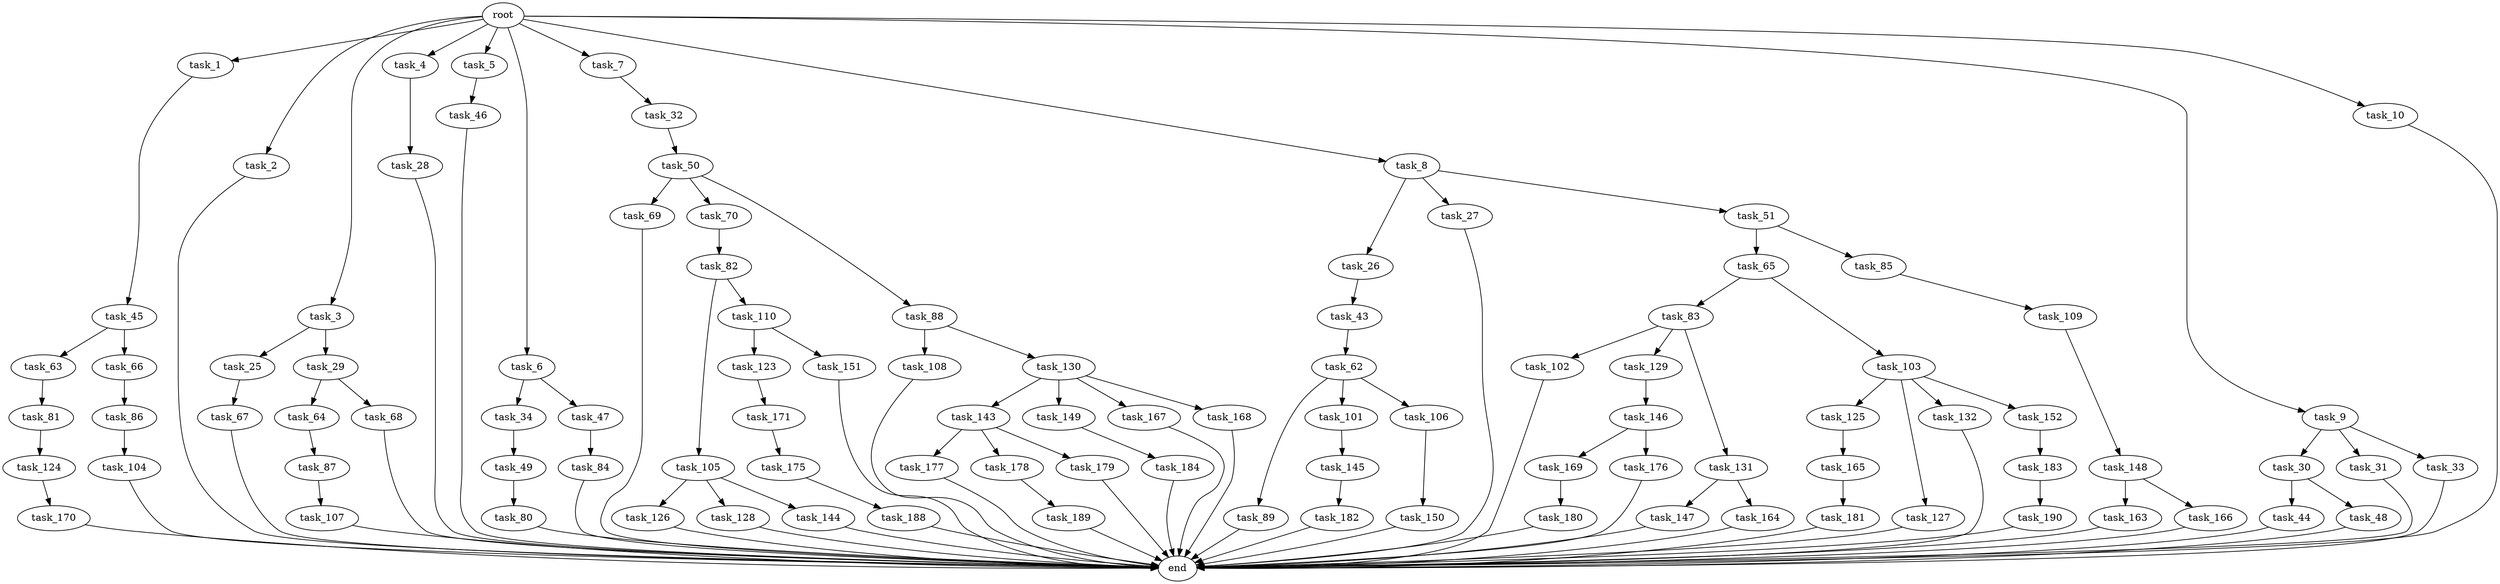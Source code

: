 digraph G {
  root [size="0.000000"];
  task_1 [size="10.240000"];
  task_2 [size="10.240000"];
  task_3 [size="10.240000"];
  task_4 [size="10.240000"];
  task_5 [size="10.240000"];
  task_6 [size="10.240000"];
  task_7 [size="10.240000"];
  task_8 [size="10.240000"];
  task_9 [size="10.240000"];
  task_10 [size="10.240000"];
  task_25 [size="5497558138.880000"];
  task_26 [size="8589934592.000000"];
  task_27 [size="8589934592.000000"];
  task_28 [size="2147483648.000000"];
  task_29 [size="5497558138.880000"];
  task_30 [size="773094113.280000"];
  task_31 [size="773094113.280000"];
  task_32 [size="2147483648.000000"];
  task_33 [size="773094113.280000"];
  task_34 [size="3092376453.120000"];
  task_43 [size="343597383.680000"];
  task_44 [size="773094113.280000"];
  task_45 [size="5497558138.880000"];
  task_46 [size="3092376453.120000"];
  task_47 [size="3092376453.120000"];
  task_48 [size="773094113.280000"];
  task_49 [size="4209067950.080000"];
  task_50 [size="2147483648.000000"];
  task_51 [size="8589934592.000000"];
  task_62 [size="1374389534.720000"];
  task_63 [size="4209067950.080000"];
  task_64 [size="1374389534.720000"];
  task_65 [size="4209067950.080000"];
  task_66 [size="4209067950.080000"];
  task_67 [size="343597383.680000"];
  task_68 [size="1374389534.720000"];
  task_69 [size="3092376453.120000"];
  task_70 [size="3092376453.120000"];
  task_80 [size="6957847019.520000"];
  task_81 [size="343597383.680000"];
  task_82 [size="343597383.680000"];
  task_83 [size="5497558138.880000"];
  task_84 [size="773094113.280000"];
  task_85 [size="4209067950.080000"];
  task_86 [size="2147483648.000000"];
  task_87 [size="343597383.680000"];
  task_88 [size="3092376453.120000"];
  task_89 [size="1374389534.720000"];
  task_101 [size="1374389534.720000"];
  task_102 [size="4209067950.080000"];
  task_103 [size="5497558138.880000"];
  task_104 [size="2147483648.000000"];
  task_105 [size="6957847019.520000"];
  task_106 [size="1374389534.720000"];
  task_107 [size="3092376453.120000"];
  task_108 [size="8589934592.000000"];
  task_109 [size="8589934592.000000"];
  task_110 [size="6957847019.520000"];
  task_123 [size="1374389534.720000"];
  task_124 [size="5497558138.880000"];
  task_125 [size="5497558138.880000"];
  task_126 [size="4209067950.080000"];
  task_127 [size="5497558138.880000"];
  task_128 [size="4209067950.080000"];
  task_129 [size="4209067950.080000"];
  task_130 [size="8589934592.000000"];
  task_131 [size="4209067950.080000"];
  task_132 [size="5497558138.880000"];
  task_143 [size="773094113.280000"];
  task_144 [size="4209067950.080000"];
  task_145 [size="2147483648.000000"];
  task_146 [size="2147483648.000000"];
  task_147 [size="3092376453.120000"];
  task_148 [size="2147483648.000000"];
  task_149 [size="773094113.280000"];
  task_150 [size="5497558138.880000"];
  task_151 [size="1374389534.720000"];
  task_152 [size="5497558138.880000"];
  task_163 [size="343597383.680000"];
  task_164 [size="3092376453.120000"];
  task_165 [size="773094113.280000"];
  task_166 [size="343597383.680000"];
  task_167 [size="773094113.280000"];
  task_168 [size="773094113.280000"];
  task_169 [size="5497558138.880000"];
  task_170 [size="6957847019.520000"];
  task_171 [size="1374389534.720000"];
  task_175 [size="1374389534.720000"];
  task_176 [size="5497558138.880000"];
  task_177 [size="4209067950.080000"];
  task_178 [size="4209067950.080000"];
  task_179 [size="4209067950.080000"];
  task_180 [size="6957847019.520000"];
  task_181 [size="3092376453.120000"];
  task_182 [size="5497558138.880000"];
  task_183 [size="773094113.280000"];
  task_184 [size="773094113.280000"];
  task_188 [size="5497558138.880000"];
  task_189 [size="343597383.680000"];
  task_190 [size="773094113.280000"];
  end [size="0.000000"];

  root -> task_1 [size="1.000000"];
  root -> task_2 [size="1.000000"];
  root -> task_3 [size="1.000000"];
  root -> task_4 [size="1.000000"];
  root -> task_5 [size="1.000000"];
  root -> task_6 [size="1.000000"];
  root -> task_7 [size="1.000000"];
  root -> task_8 [size="1.000000"];
  root -> task_9 [size="1.000000"];
  root -> task_10 [size="1.000000"];
  task_1 -> task_45 [size="536870912.000000"];
  task_2 -> end [size="1.000000"];
  task_3 -> task_25 [size="536870912.000000"];
  task_3 -> task_29 [size="536870912.000000"];
  task_4 -> task_28 [size="209715200.000000"];
  task_5 -> task_46 [size="301989888.000000"];
  task_6 -> task_34 [size="301989888.000000"];
  task_6 -> task_47 [size="301989888.000000"];
  task_7 -> task_32 [size="209715200.000000"];
  task_8 -> task_26 [size="838860800.000000"];
  task_8 -> task_27 [size="838860800.000000"];
  task_8 -> task_51 [size="838860800.000000"];
  task_9 -> task_30 [size="75497472.000000"];
  task_9 -> task_31 [size="75497472.000000"];
  task_9 -> task_33 [size="75497472.000000"];
  task_10 -> end [size="1.000000"];
  task_25 -> task_67 [size="33554432.000000"];
  task_26 -> task_43 [size="33554432.000000"];
  task_27 -> end [size="1.000000"];
  task_28 -> end [size="1.000000"];
  task_29 -> task_64 [size="134217728.000000"];
  task_29 -> task_68 [size="134217728.000000"];
  task_30 -> task_44 [size="75497472.000000"];
  task_30 -> task_48 [size="75497472.000000"];
  task_31 -> end [size="1.000000"];
  task_32 -> task_50 [size="209715200.000000"];
  task_33 -> end [size="1.000000"];
  task_34 -> task_49 [size="411041792.000000"];
  task_43 -> task_62 [size="134217728.000000"];
  task_44 -> end [size="1.000000"];
  task_45 -> task_63 [size="411041792.000000"];
  task_45 -> task_66 [size="411041792.000000"];
  task_46 -> end [size="1.000000"];
  task_47 -> task_84 [size="75497472.000000"];
  task_48 -> end [size="1.000000"];
  task_49 -> task_80 [size="679477248.000000"];
  task_50 -> task_69 [size="301989888.000000"];
  task_50 -> task_70 [size="301989888.000000"];
  task_50 -> task_88 [size="301989888.000000"];
  task_51 -> task_65 [size="411041792.000000"];
  task_51 -> task_85 [size="411041792.000000"];
  task_62 -> task_89 [size="134217728.000000"];
  task_62 -> task_101 [size="134217728.000000"];
  task_62 -> task_106 [size="134217728.000000"];
  task_63 -> task_81 [size="33554432.000000"];
  task_64 -> task_87 [size="33554432.000000"];
  task_65 -> task_83 [size="536870912.000000"];
  task_65 -> task_103 [size="536870912.000000"];
  task_66 -> task_86 [size="209715200.000000"];
  task_67 -> end [size="1.000000"];
  task_68 -> end [size="1.000000"];
  task_69 -> end [size="1.000000"];
  task_70 -> task_82 [size="33554432.000000"];
  task_80 -> end [size="1.000000"];
  task_81 -> task_124 [size="536870912.000000"];
  task_82 -> task_105 [size="679477248.000000"];
  task_82 -> task_110 [size="679477248.000000"];
  task_83 -> task_102 [size="411041792.000000"];
  task_83 -> task_129 [size="411041792.000000"];
  task_83 -> task_131 [size="411041792.000000"];
  task_84 -> end [size="1.000000"];
  task_85 -> task_109 [size="838860800.000000"];
  task_86 -> task_104 [size="209715200.000000"];
  task_87 -> task_107 [size="301989888.000000"];
  task_88 -> task_108 [size="838860800.000000"];
  task_88 -> task_130 [size="838860800.000000"];
  task_89 -> end [size="1.000000"];
  task_101 -> task_145 [size="209715200.000000"];
  task_102 -> end [size="1.000000"];
  task_103 -> task_125 [size="536870912.000000"];
  task_103 -> task_127 [size="536870912.000000"];
  task_103 -> task_132 [size="536870912.000000"];
  task_103 -> task_152 [size="536870912.000000"];
  task_104 -> end [size="1.000000"];
  task_105 -> task_126 [size="411041792.000000"];
  task_105 -> task_128 [size="411041792.000000"];
  task_105 -> task_144 [size="411041792.000000"];
  task_106 -> task_150 [size="536870912.000000"];
  task_107 -> end [size="1.000000"];
  task_108 -> end [size="1.000000"];
  task_109 -> task_148 [size="209715200.000000"];
  task_110 -> task_123 [size="134217728.000000"];
  task_110 -> task_151 [size="134217728.000000"];
  task_123 -> task_171 [size="134217728.000000"];
  task_124 -> task_170 [size="679477248.000000"];
  task_125 -> task_165 [size="75497472.000000"];
  task_126 -> end [size="1.000000"];
  task_127 -> end [size="1.000000"];
  task_128 -> end [size="1.000000"];
  task_129 -> task_146 [size="209715200.000000"];
  task_130 -> task_143 [size="75497472.000000"];
  task_130 -> task_149 [size="75497472.000000"];
  task_130 -> task_167 [size="75497472.000000"];
  task_130 -> task_168 [size="75497472.000000"];
  task_131 -> task_147 [size="301989888.000000"];
  task_131 -> task_164 [size="301989888.000000"];
  task_132 -> end [size="1.000000"];
  task_143 -> task_177 [size="411041792.000000"];
  task_143 -> task_178 [size="411041792.000000"];
  task_143 -> task_179 [size="411041792.000000"];
  task_144 -> end [size="1.000000"];
  task_145 -> task_182 [size="536870912.000000"];
  task_146 -> task_169 [size="536870912.000000"];
  task_146 -> task_176 [size="536870912.000000"];
  task_147 -> end [size="1.000000"];
  task_148 -> task_163 [size="33554432.000000"];
  task_148 -> task_166 [size="33554432.000000"];
  task_149 -> task_184 [size="75497472.000000"];
  task_150 -> end [size="1.000000"];
  task_151 -> end [size="1.000000"];
  task_152 -> task_183 [size="75497472.000000"];
  task_163 -> end [size="1.000000"];
  task_164 -> end [size="1.000000"];
  task_165 -> task_181 [size="301989888.000000"];
  task_166 -> end [size="1.000000"];
  task_167 -> end [size="1.000000"];
  task_168 -> end [size="1.000000"];
  task_169 -> task_180 [size="679477248.000000"];
  task_170 -> end [size="1.000000"];
  task_171 -> task_175 [size="134217728.000000"];
  task_175 -> task_188 [size="536870912.000000"];
  task_176 -> end [size="1.000000"];
  task_177 -> end [size="1.000000"];
  task_178 -> task_189 [size="33554432.000000"];
  task_179 -> end [size="1.000000"];
  task_180 -> end [size="1.000000"];
  task_181 -> end [size="1.000000"];
  task_182 -> end [size="1.000000"];
  task_183 -> task_190 [size="75497472.000000"];
  task_184 -> end [size="1.000000"];
  task_188 -> end [size="1.000000"];
  task_189 -> end [size="1.000000"];
  task_190 -> end [size="1.000000"];
}
